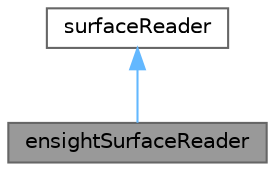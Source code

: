 digraph "ensightSurfaceReader"
{
 // LATEX_PDF_SIZE
  bgcolor="transparent";
  edge [fontname=Helvetica,fontsize=10,labelfontname=Helvetica,labelfontsize=10];
  node [fontname=Helvetica,fontsize=10,shape=box,height=0.2,width=0.4];
  Node1 [id="Node000001",label="ensightSurfaceReader",height=0.2,width=0.4,color="gray40", fillcolor="grey60", style="filled", fontcolor="black",tooltip="Ensight format surface reader."];
  Node2 -> Node1 [id="edge1_Node000001_Node000002",dir="back",color="steelblue1",style="solid",tooltip=" "];
  Node2 [id="Node000002",label="surfaceReader",height=0.2,width=0.4,color="gray40", fillcolor="white", style="filled",URL="$classFoam_1_1surfaceReader.html",tooltip="Abstract base class for surface readers with fields."];
}
